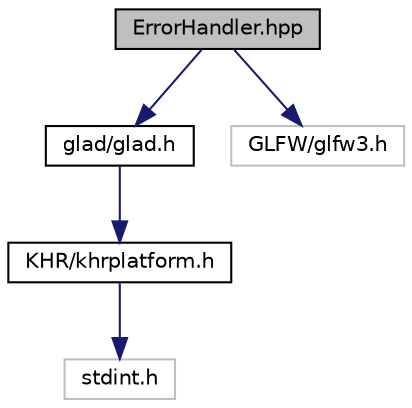 digraph "ErrorHandler.hpp"
{
  edge [fontname="Helvetica",fontsize="10",labelfontname="Helvetica",labelfontsize="10"];
  node [fontname="Helvetica",fontsize="10",shape=record];
  Node0 [label="ErrorHandler.hpp",height=0.2,width=0.4,color="black", fillcolor="grey75", style="filled", fontcolor="black"];
  Node0 -> Node1 [color="midnightblue",fontsize="10",style="solid",fontname="Helvetica"];
  Node1 [label="glad/glad.h",height=0.2,width=0.4,color="black", fillcolor="white", style="filled",URL="$glad_8h.html"];
  Node1 -> Node2 [color="midnightblue",fontsize="10",style="solid",fontname="Helvetica"];
  Node2 [label="KHR/khrplatform.h",height=0.2,width=0.4,color="black", fillcolor="white", style="filled",URL="$khrplatform_8h.html"];
  Node2 -> Node3 [color="midnightblue",fontsize="10",style="solid",fontname="Helvetica"];
  Node3 [label="stdint.h",height=0.2,width=0.4,color="grey75", fillcolor="white", style="filled"];
  Node0 -> Node4 [color="midnightblue",fontsize="10",style="solid",fontname="Helvetica"];
  Node4 [label="GLFW/glfw3.h",height=0.2,width=0.4,color="grey75", fillcolor="white", style="filled"];
}
